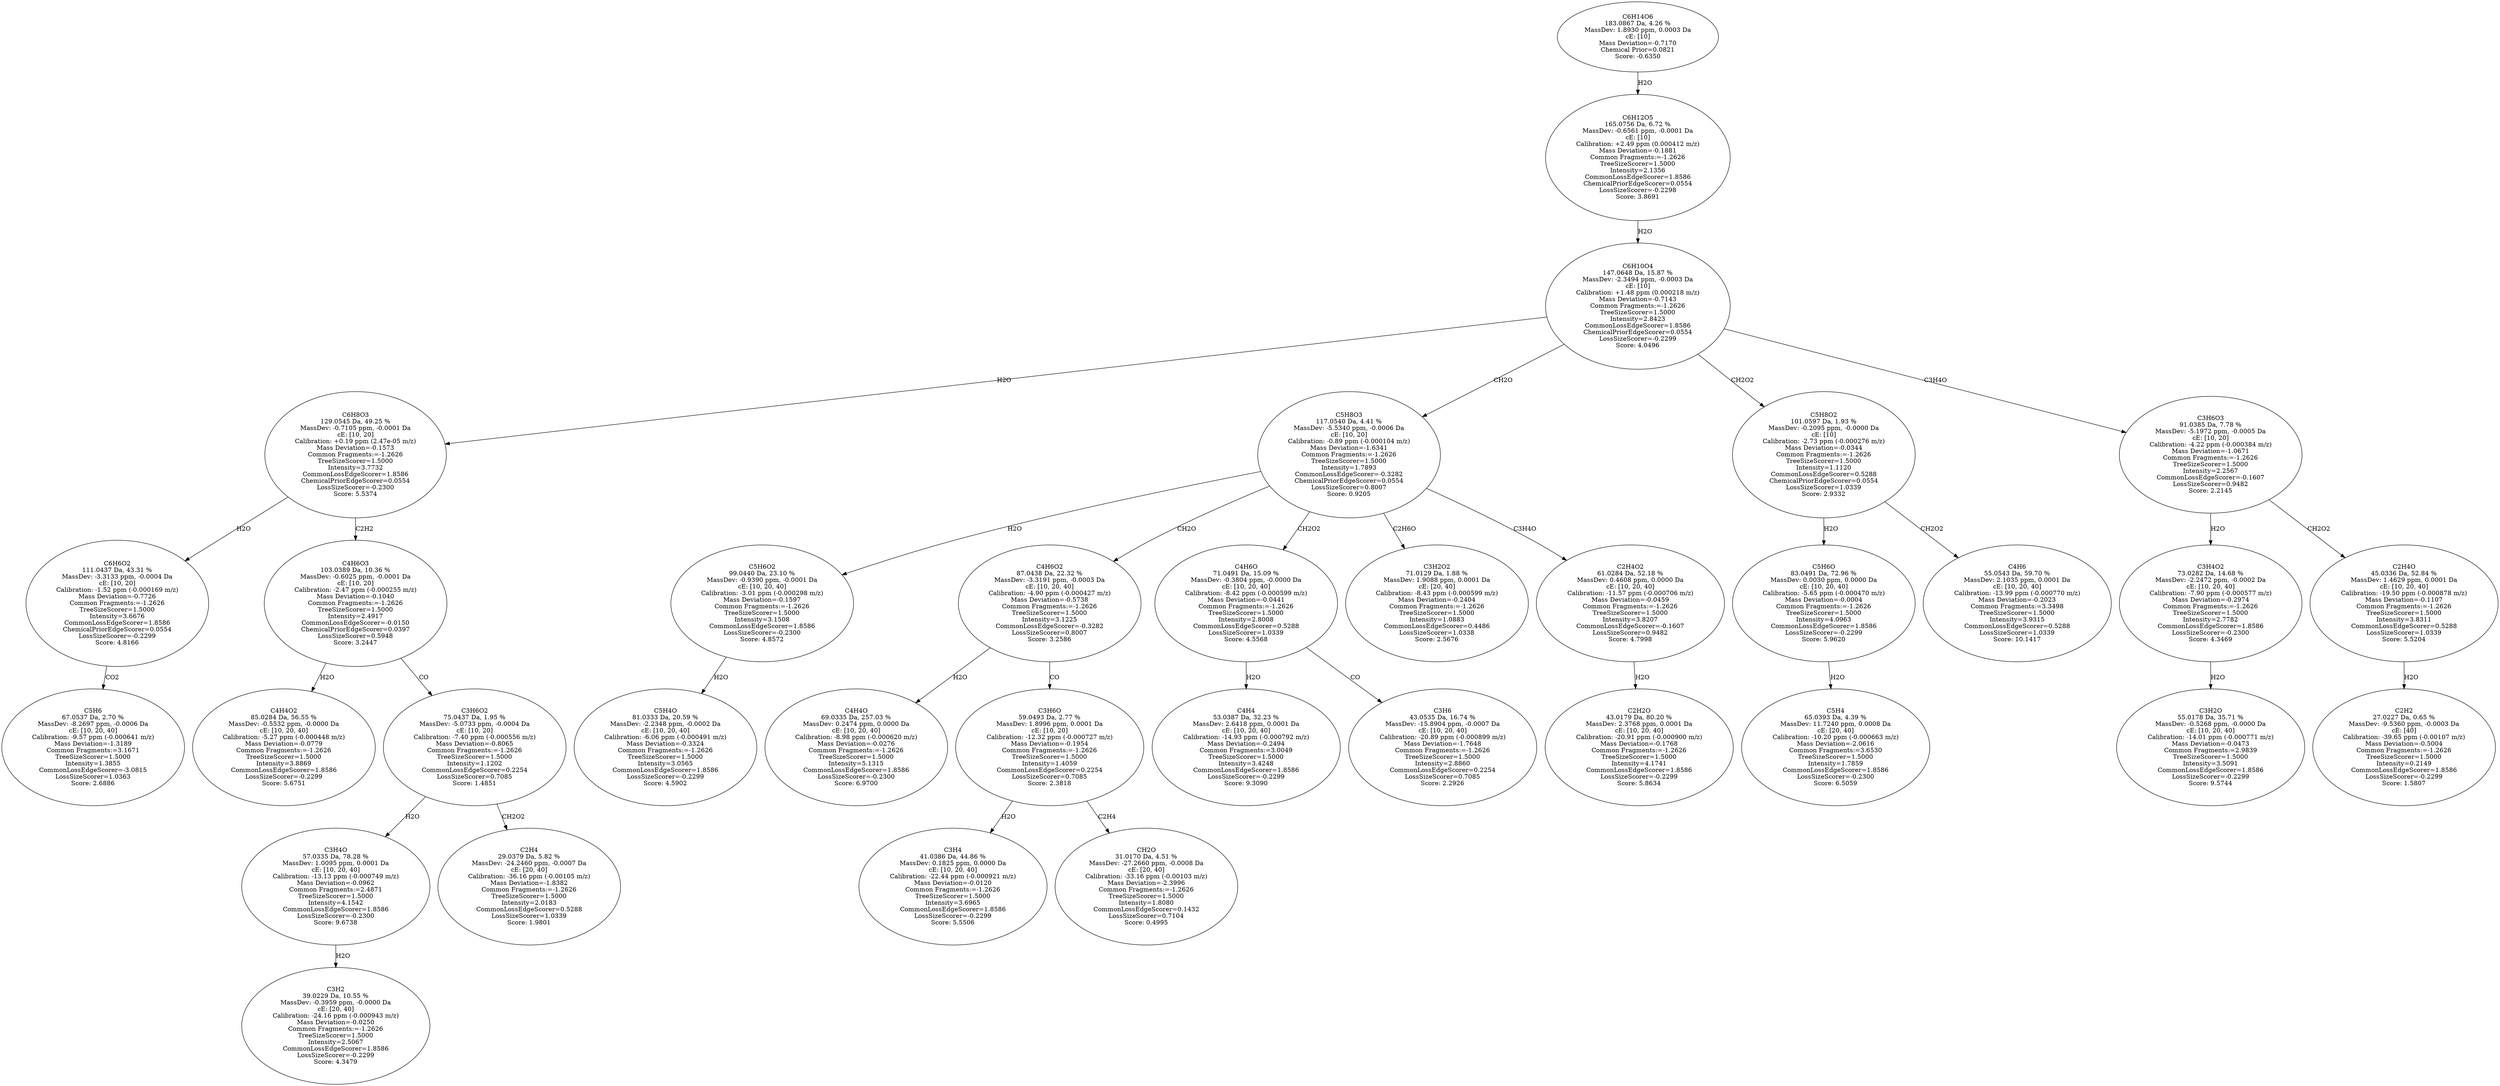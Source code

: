 strict digraph {
v1 [label="C5H6\n67.0537 Da, 2.70 %\nMassDev: -8.2697 ppm, -0.0006 Da\ncE: [10, 20, 40]\nCalibration: -9.57 ppm (-0.000641 m/z)\nMass Deviation=-1.3189\nCommon Fragments:=3.1671\nTreeSizeScorer=1.5000\nIntensity=1.3855\nCommonLossEdgeScorer=-3.0815\nLossSizeScorer=1.0363\nScore: 2.6886"];
v2 [label="C6H6O2\n111.0437 Da, 43.31 %\nMassDev: -3.3133 ppm, -0.0004 Da\ncE: [10, 20]\nCalibration: -1.52 ppm (-0.000169 m/z)\nMass Deviation=-0.7726\nCommon Fragments:=-1.2626\nTreeSizeScorer=1.5000\nIntensity=3.6676\nCommonLossEdgeScorer=1.8586\nChemicalPriorEdgeScorer=0.0554\nLossSizeScorer=-0.2299\nScore: 4.8166"];
v3 [label="C4H4O2\n85.0284 Da, 56.55 %\nMassDev: -0.5532 ppm, -0.0000 Da\ncE: [10, 20, 40]\nCalibration: -5.27 ppm (-0.000448 m/z)\nMass Deviation=-0.0779\nCommon Fragments:=-1.2626\nTreeSizeScorer=1.5000\nIntensity=3.8869\nCommonLossEdgeScorer=1.8586\nLossSizeScorer=-0.2299\nScore: 5.6751"];
v4 [label="C3H2\n39.0229 Da, 10.55 %\nMassDev: -0.3959 ppm, -0.0000 Da\ncE: [20, 40]\nCalibration: -24.16 ppm (-0.000943 m/z)\nMass Deviation=-0.0250\nCommon Fragments:=-1.2626\nTreeSizeScorer=1.5000\nIntensity=2.5067\nCommonLossEdgeScorer=1.8586\nLossSizeScorer=-0.2299\nScore: 4.3479"];
v5 [label="C3H4O\n57.0335 Da, 78.28 %\nMassDev: 1.0095 ppm, 0.0001 Da\ncE: [10, 20, 40]\nCalibration: -13.13 ppm (-0.000749 m/z)\nMass Deviation=-0.0962\nCommon Fragments:=2.4871\nTreeSizeScorer=1.5000\nIntensity=4.1542\nCommonLossEdgeScorer=1.8586\nLossSizeScorer=-0.2300\nScore: 9.6738"];
v6 [label="C2H4\n29.0379 Da, 5.82 %\nMassDev: -24.2460 ppm, -0.0007 Da\ncE: [20, 40]\nCalibration: -36.16 ppm (-0.00105 m/z)\nMass Deviation=-1.8382\nCommon Fragments:=-1.2626\nTreeSizeScorer=1.5000\nIntensity=2.0183\nCommonLossEdgeScorer=0.5288\nLossSizeScorer=1.0339\nScore: 1.9801"];
v7 [label="C3H6O2\n75.0437 Da, 1.95 %\nMassDev: -5.0733 ppm, -0.0004 Da\ncE: [10, 20]\nCalibration: -7.40 ppm (-0.000556 m/z)\nMass Deviation=-0.8065\nCommon Fragments:=-1.2626\nTreeSizeScorer=1.5000\nIntensity=1.1202\nCommonLossEdgeScorer=0.2254\nLossSizeScorer=0.7085\nScore: 1.4851"];
v8 [label="C4H6O3\n103.0389 Da, 10.36 %\nMassDev: -0.6025 ppm, -0.0001 Da\ncE: [10, 20]\nCalibration: -2.47 ppm (-0.000255 m/z)\nMass Deviation=-0.1040\nCommon Fragments:=-1.2626\nTreeSizeScorer=1.5000\nIntensity=2.4917\nCommonLossEdgeScorer=-0.0150\nChemicalPriorEdgeScorer=0.0397\nLossSizeScorer=0.5948\nScore: 3.2447"];
v9 [label="C6H8O3\n129.0545 Da, 49.25 %\nMassDev: -0.7105 ppm, -0.0001 Da\ncE: [10, 20]\nCalibration: +0.19 ppm (2.47e-05 m/z)\nMass Deviation=-0.1573\nCommon Fragments:=-1.2626\nTreeSizeScorer=1.5000\nIntensity=3.7732\nCommonLossEdgeScorer=1.8586\nChemicalPriorEdgeScorer=0.0554\nLossSizeScorer=-0.2300\nScore: 5.5374"];
v10 [label="C5H4O\n81.0333 Da, 20.59 %\nMassDev: -2.2348 ppm, -0.0002 Da\ncE: [10, 20, 40]\nCalibration: -6.06 ppm (-0.000491 m/z)\nMass Deviation=-0.3324\nCommon Fragments:=-1.2626\nTreeSizeScorer=1.5000\nIntensity=3.0565\nCommonLossEdgeScorer=1.8586\nLossSizeScorer=-0.2299\nScore: 4.5902"];
v11 [label="C5H6O2\n99.0440 Da, 23.10 %\nMassDev: -0.9390 ppm, -0.0001 Da\ncE: [10, 20, 40]\nCalibration: -3.01 ppm (-0.000298 m/z)\nMass Deviation=-0.1597\nCommon Fragments:=-1.2626\nTreeSizeScorer=1.5000\nIntensity=3.1508\nCommonLossEdgeScorer=1.8586\nLossSizeScorer=-0.2300\nScore: 4.8572"];
v12 [label="C4H4O\n69.0335 Da, 257.03 %\nMassDev: 0.2474 ppm, 0.0000 Da\ncE: [10, 20, 40]\nCalibration: -8.98 ppm (-0.000620 m/z)\nMass Deviation=-0.0276\nCommon Fragments:=-1.2626\nTreeSizeScorer=1.5000\nIntensity=5.1315\nCommonLossEdgeScorer=1.8586\nLossSizeScorer=-0.2300\nScore: 6.9700"];
v13 [label="C3H4\n41.0386 Da, 44.86 %\nMassDev: 0.1825 ppm, 0.0000 Da\ncE: [10, 20, 40]\nCalibration: -22.44 ppm (-0.000921 m/z)\nMass Deviation=-0.0120\nCommon Fragments:=-1.2626\nTreeSizeScorer=1.5000\nIntensity=3.6965\nCommonLossEdgeScorer=1.8586\nLossSizeScorer=-0.2299\nScore: 5.5506"];
v14 [label="CH2O\n31.0170 Da, 4.51 %\nMassDev: -27.2660 ppm, -0.0008 Da\ncE: [20, 40]\nCalibration: -33.16 ppm (-0.00103 m/z)\nMass Deviation=-2.3996\nCommon Fragments:=-1.2626\nTreeSizeScorer=1.5000\nIntensity=1.8080\nCommonLossEdgeScorer=0.1432\nLossSizeScorer=0.7104\nScore: 0.4995"];
v15 [label="C3H6O\n59.0493 Da, 2.77 %\nMassDev: 1.8996 ppm, 0.0001 Da\ncE: [10, 20]\nCalibration: -12.32 ppm (-0.000727 m/z)\nMass Deviation=-0.1954\nCommon Fragments:=-1.2626\nTreeSizeScorer=1.5000\nIntensity=1.4059\nCommonLossEdgeScorer=0.2254\nLossSizeScorer=0.7085\nScore: 2.3818"];
v16 [label="C4H6O2\n87.0438 Da, 22.32 %\nMassDev: -3.3191 ppm, -0.0003 Da\ncE: [10, 20, 40]\nCalibration: -4.90 ppm (-0.000427 m/z)\nMass Deviation=-0.5738\nCommon Fragments:=-1.2626\nTreeSizeScorer=1.5000\nIntensity=3.1225\nCommonLossEdgeScorer=-0.3282\nLossSizeScorer=0.8007\nScore: 3.2586"];
v17 [label="C4H4\n53.0387 Da, 32.23 %\nMassDev: 2.6418 ppm, 0.0001 Da\ncE: [10, 20, 40]\nCalibration: -14.93 ppm (-0.000792 m/z)\nMass Deviation=-0.2494\nCommon Fragments:=3.0049\nTreeSizeScorer=1.5000\nIntensity=3.4248\nCommonLossEdgeScorer=1.8586\nLossSizeScorer=-0.2299\nScore: 9.3090"];
v18 [label="C3H6\n43.0535 Da, 16.74 %\nMassDev: -15.8904 ppm, -0.0007 Da\ncE: [10, 20, 40]\nCalibration: -20.89 ppm (-0.000899 m/z)\nMass Deviation=-1.7648\nCommon Fragments:=-1.2626\nTreeSizeScorer=1.5000\nIntensity=2.8860\nCommonLossEdgeScorer=0.2254\nLossSizeScorer=0.7085\nScore: 2.2926"];
v19 [label="C4H6O\n71.0491 Da, 15.09 %\nMassDev: -0.3804 ppm, -0.0000 Da\ncE: [10, 20, 40]\nCalibration: -8.42 ppm (-0.000599 m/z)\nMass Deviation=-0.0441\nCommon Fragments:=-1.2626\nTreeSizeScorer=1.5000\nIntensity=2.8008\nCommonLossEdgeScorer=0.5288\nLossSizeScorer=1.0339\nScore: 4.5568"];
v20 [label="C3H2O2\n71.0129 Da, 1.88 %\nMassDev: 1.9088 ppm, 0.0001 Da\ncE: [20, 40]\nCalibration: -8.43 ppm (-0.000599 m/z)\nMass Deviation=-0.2404\nCommon Fragments:=-1.2626\nTreeSizeScorer=1.5000\nIntensity=1.0883\nCommonLossEdgeScorer=0.4486\nLossSizeScorer=1.0338\nScore: 2.5676"];
v21 [label="C2H2O\n43.0179 Da, 80.20 %\nMassDev: 2.3768 ppm, 0.0001 Da\ncE: [10, 20, 40]\nCalibration: -20.91 ppm (-0.000900 m/z)\nMass Deviation=-0.1768\nCommon Fragments:=-1.2626\nTreeSizeScorer=1.5000\nIntensity=4.1741\nCommonLossEdgeScorer=1.8586\nLossSizeScorer=-0.2299\nScore: 5.8634"];
v22 [label="C2H4O2\n61.0284 Da, 52.18 %\nMassDev: 0.4608 ppm, 0.0000 Da\ncE: [10, 20, 40]\nCalibration: -11.57 ppm (-0.000706 m/z)\nMass Deviation=-0.0459\nCommon Fragments:=-1.2626\nTreeSizeScorer=1.5000\nIntensity=3.8207\nCommonLossEdgeScorer=-0.1607\nLossSizeScorer=0.9482\nScore: 4.7998"];
v23 [label="C5H8O3\n117.0540 Da, 4.41 %\nMassDev: -5.5340 ppm, -0.0006 Da\ncE: [10, 20]\nCalibration: -0.89 ppm (-0.000104 m/z)\nMass Deviation=-1.6341\nCommon Fragments:=-1.2626\nTreeSizeScorer=1.5000\nIntensity=1.7893\nCommonLossEdgeScorer=-0.3282\nChemicalPriorEdgeScorer=0.0554\nLossSizeScorer=0.8007\nScore: 0.9205"];
v24 [label="C5H4\n65.0393 Da, 4.39 %\nMassDev: 11.7240 ppm, 0.0008 Da\ncE: [20, 40]\nCalibration: -10.20 ppm (-0.000663 m/z)\nMass Deviation=-2.0616\nCommon Fragments:=3.6530\nTreeSizeScorer=1.5000\nIntensity=1.7859\nCommonLossEdgeScorer=1.8586\nLossSizeScorer=-0.2300\nScore: 6.5059"];
v25 [label="C5H6O\n83.0491 Da, 72.96 %\nMassDev: 0.0030 ppm, 0.0000 Da\ncE: [10, 20, 40]\nCalibration: -5.65 ppm (-0.000470 m/z)\nMass Deviation=-0.0004\nCommon Fragments:=-1.2626\nTreeSizeScorer=1.5000\nIntensity=4.0963\nCommonLossEdgeScorer=1.8586\nLossSizeScorer=-0.2299\nScore: 5.9620"];
v26 [label="C4H6\n55.0543 Da, 59.70 %\nMassDev: 2.1035 ppm, 0.0001 Da\ncE: [10, 20, 40]\nCalibration: -13.99 ppm (-0.000770 m/z)\nMass Deviation=-0.2023\nCommon Fragments:=3.3498\nTreeSizeScorer=1.5000\nIntensity=3.9315\nCommonLossEdgeScorer=0.5288\nLossSizeScorer=1.0339\nScore: 10.1417"];
v27 [label="C5H8O2\n101.0597 Da, 1.93 %\nMassDev: -0.2095 ppm, -0.0000 Da\ncE: [10]\nCalibration: -2.73 ppm (-0.000276 m/z)\nMass Deviation=-0.0344\nCommon Fragments:=-1.2626\nTreeSizeScorer=1.5000\nIntensity=1.1120\nCommonLossEdgeScorer=0.5288\nChemicalPriorEdgeScorer=0.0554\nLossSizeScorer=1.0339\nScore: 2.9332"];
v28 [label="C3H2O\n55.0178 Da, 35.71 %\nMassDev: -0.5268 ppm, -0.0000 Da\ncE: [10, 20, 40]\nCalibration: -14.01 ppm (-0.000771 m/z)\nMass Deviation=-0.0473\nCommon Fragments:=2.9839\nTreeSizeScorer=1.5000\nIntensity=3.5091\nCommonLossEdgeScorer=1.8586\nLossSizeScorer=-0.2299\nScore: 9.5744"];
v29 [label="C3H4O2\n73.0282 Da, 14.68 %\nMassDev: -2.2472 ppm, -0.0002 Da\ncE: [10, 20, 40]\nCalibration: -7.90 ppm (-0.000577 m/z)\nMass Deviation=-0.2974\nCommon Fragments:=-1.2626\nTreeSizeScorer=1.5000\nIntensity=2.7782\nCommonLossEdgeScorer=1.8586\nLossSizeScorer=-0.2300\nScore: 4.3469"];
v30 [label="C2H2\n27.0227 Da, 0.65 %\nMassDev: -9.5360 ppm, -0.0003 Da\ncE: [40]\nCalibration: -39.65 ppm (-0.00107 m/z)\nMass Deviation=-0.5004\nCommon Fragments:=-1.2626\nTreeSizeScorer=1.5000\nIntensity=0.2149\nCommonLossEdgeScorer=1.8586\nLossSizeScorer=-0.2299\nScore: 1.5807"];
v31 [label="C2H4O\n45.0336 Da, 52.84 %\nMassDev: 1.4629 ppm, 0.0001 Da\ncE: [10, 20, 40]\nCalibration: -19.50 ppm (-0.000878 m/z)\nMass Deviation=-0.1107\nCommon Fragments:=-1.2626\nTreeSizeScorer=1.5000\nIntensity=3.8311\nCommonLossEdgeScorer=0.5288\nLossSizeScorer=1.0339\nScore: 5.5204"];
v32 [label="C3H6O3\n91.0385 Da, 7.78 %\nMassDev: -5.1972 ppm, -0.0005 Da\ncE: [10, 20]\nCalibration: -4.22 ppm (-0.000384 m/z)\nMass Deviation=-1.0671\nCommon Fragments:=-1.2626\nTreeSizeScorer=1.5000\nIntensity=2.2567\nCommonLossEdgeScorer=-0.1607\nLossSizeScorer=0.9482\nScore: 2.2145"];
v33 [label="C6H10O4\n147.0648 Da, 15.87 %\nMassDev: -2.3494 ppm, -0.0003 Da\ncE: [10]\nCalibration: +1.48 ppm (0.000218 m/z)\nMass Deviation=-0.7143\nCommon Fragments:=-1.2626\nTreeSizeScorer=1.5000\nIntensity=2.8423\nCommonLossEdgeScorer=1.8586\nChemicalPriorEdgeScorer=0.0554\nLossSizeScorer=-0.2299\nScore: 4.0496"];
v34 [label="C6H12O5\n165.0756 Da, 6.72 %\nMassDev: -0.6561 ppm, -0.0001 Da\ncE: [10]\nCalibration: +2.49 ppm (0.000412 m/z)\nMass Deviation=-0.1881\nCommon Fragments:=-1.2626\nTreeSizeScorer=1.5000\nIntensity=2.1356\nCommonLossEdgeScorer=1.8586\nChemicalPriorEdgeScorer=0.0554\nLossSizeScorer=-0.2298\nScore: 3.8691"];
v35 [label="C6H14O6\n183.0867 Da, 4.26 %\nMassDev: 1.8930 ppm, 0.0003 Da\ncE: [10]\nMass Deviation=-0.7170\nChemical Prior=0.0821\nScore: -0.6350"];
v2 -> v1 [label="CO2"];
v9 -> v2 [label="H2O"];
v8 -> v3 [label="H2O"];
v5 -> v4 [label="H2O"];
v7 -> v5 [label="H2O"];
v7 -> v6 [label="CH2O2"];
v8 -> v7 [label="CO"];
v9 -> v8 [label="C2H2"];
v33 -> v9 [label="H2O"];
v11 -> v10 [label="H2O"];
v23 -> v11 [label="H2O"];
v16 -> v12 [label="H2O"];
v15 -> v13 [label="H2O"];
v15 -> v14 [label="C2H4"];
v16 -> v15 [label="CO"];
v23 -> v16 [label="CH2O"];
v19 -> v17 [label="H2O"];
v19 -> v18 [label="CO"];
v23 -> v19 [label="CH2O2"];
v23 -> v20 [label="C2H6O"];
v22 -> v21 [label="H2O"];
v23 -> v22 [label="C3H4O"];
v33 -> v23 [label="CH2O"];
v25 -> v24 [label="H2O"];
v27 -> v25 [label="H2O"];
v27 -> v26 [label="CH2O2"];
v33 -> v27 [label="CH2O2"];
v29 -> v28 [label="H2O"];
v32 -> v29 [label="H2O"];
v31 -> v30 [label="H2O"];
v32 -> v31 [label="CH2O2"];
v33 -> v32 [label="C3H4O"];
v34 -> v33 [label="H2O"];
v35 -> v34 [label="H2O"];
}